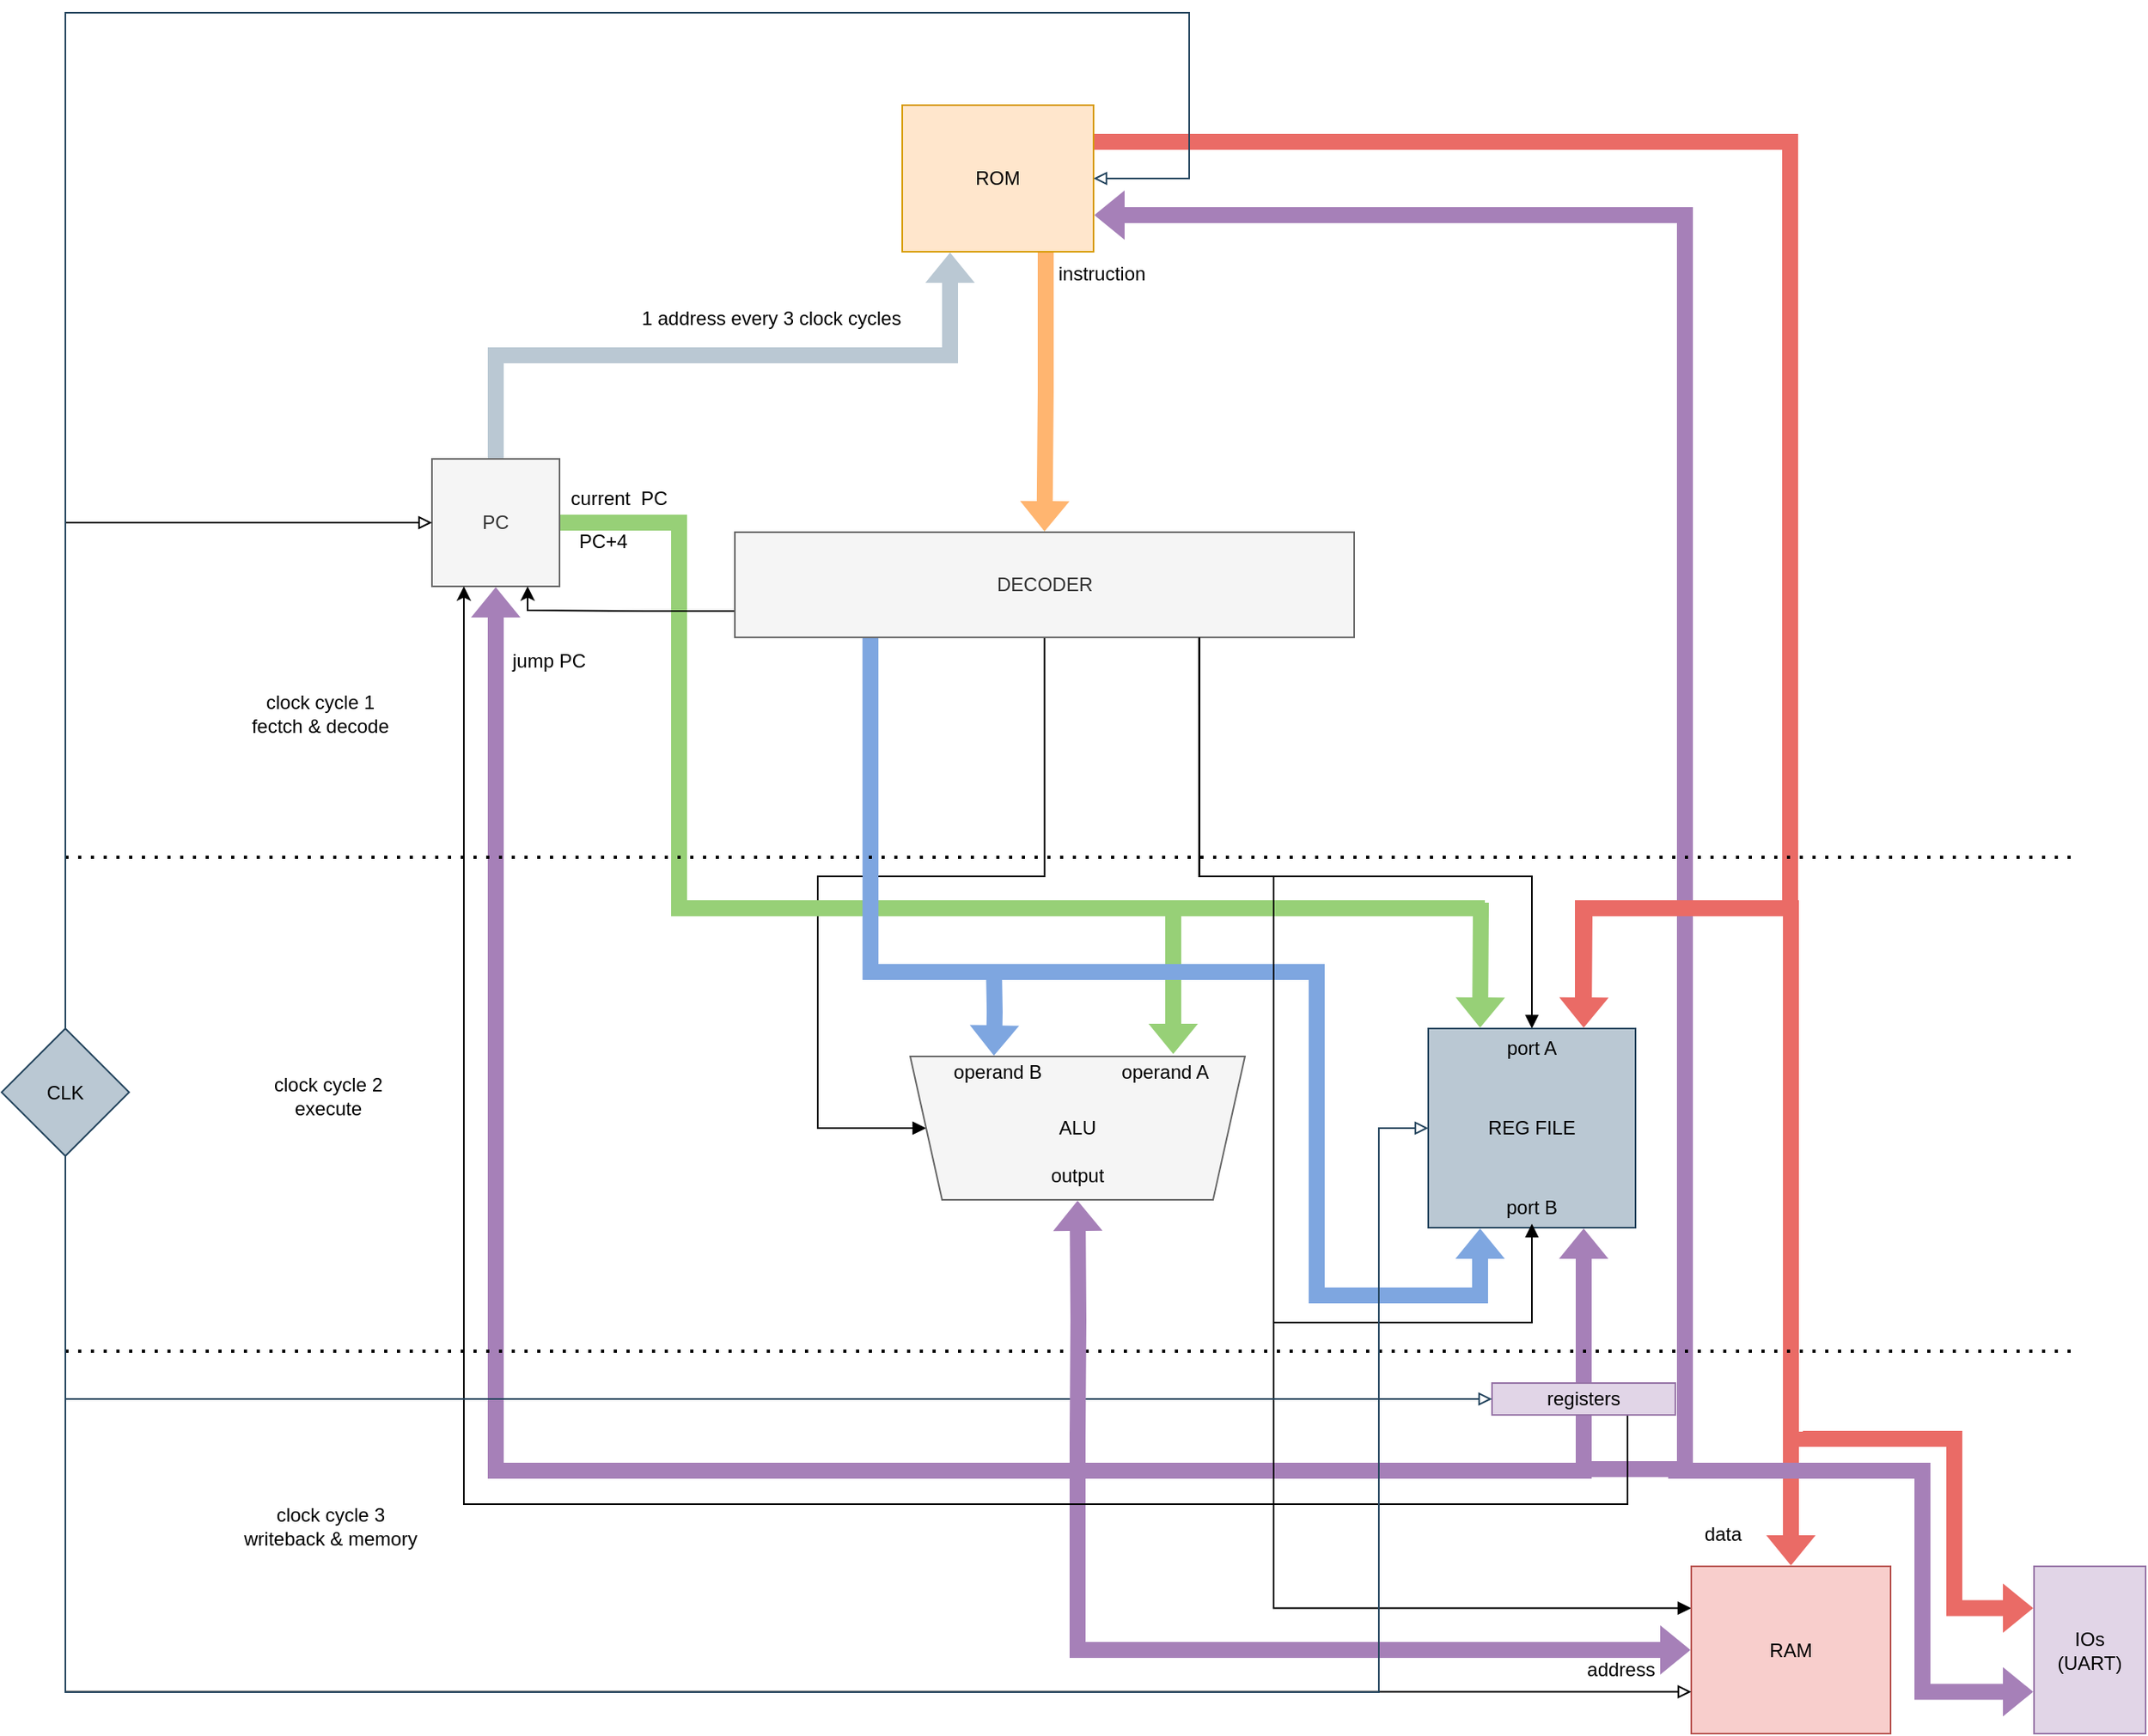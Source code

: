<mxfile version="13.7.3" type="device"><diagram id="Hzc7GSp7SGWjnpBoFbDQ" name="Page-1"><mxGraphModel dx="2255" dy="1633" grid="1" gridSize="1" guides="1" tooltips="1" connect="1" arrows="1" fold="1" page="1" pageScale="1" pageWidth="1169" pageHeight="827" math="0" shadow="0"><root><mxCell id="0"/><mxCell id="1" parent="0"/><mxCell id="ideY_LGZwzauQwrwNLrc-25" style="edgeStyle=orthogonalEdgeStyle;rounded=0;orthogonalLoop=1;jettySize=auto;html=1;entryX=1;entryY=0.5;entryDx=0;entryDy=0;exitX=0.5;exitY=1;exitDx=0;exitDy=0;endArrow=block;endFill=1;" parent="1" source="ideY_LGZwzauQwrwNLrc-9" target="ideY_LGZwzauQwrwNLrc-1" edge="1"><mxGeometry relative="1" as="geometry"><mxPoint x="445" y="-90" as="sourcePoint"/><Array as="points"><mxPoint x="554" y="92"/><mxPoint x="412" y="92"/><mxPoint x="412" y="250"/></Array></mxGeometry></mxCell><mxCell id="ideY_LGZwzauQwrwNLrc-33" style="edgeStyle=orthogonalEdgeStyle;shape=flexArrow;rounded=0;orthogonalLoop=1;jettySize=auto;html=1;strokeColor=none;fillColor=#A680B8;entryX=0.75;entryY=1;entryDx=0;entryDy=0;" parent="1" target="ideY_LGZwzauQwrwNLrc-13" edge="1"><mxGeometry relative="1" as="geometry"><mxPoint x="575" y="495.0" as="targetPoint"/><Array as="points"><mxPoint x="575" y="465"/><mxPoint x="893" y="465"/></Array><mxPoint x="575" y="460" as="sourcePoint"/></mxGeometry></mxCell><mxCell id="ideY_LGZwzauQwrwNLrc-64" style="edgeStyle=orthogonalEdgeStyle;rounded=0;orthogonalLoop=1;jettySize=auto;html=1;exitX=0.75;exitY=1;exitDx=0;exitDy=0;entryX=0;entryY=0.25;entryDx=0;entryDy=0;endArrow=block;endFill=1;fillColor=#EA6B66;gradientColor=none;" parent="1" source="ideY_LGZwzauQwrwNLrc-9" target="ideY_LGZwzauQwrwNLrc-7" edge="1"><mxGeometry relative="1" as="geometry"><Array as="points"><mxPoint x="651" y="92"/><mxPoint x="698" y="92"/><mxPoint x="698" y="551"/></Array></mxGeometry></mxCell><mxCell id="ideY_LGZwzauQwrwNLrc-68" style="edgeStyle=orthogonalEdgeStyle;shape=flexArrow;rounded=0;orthogonalLoop=1;jettySize=auto;html=1;exitX=0.75;exitY=1;exitDx=0;exitDy=0;endArrow=block;endFill=1;gradientColor=none;entryX=0.75;entryY=1;entryDx=0;entryDy=0;strokeColor=none;fillColor=#7EA6E0;" parent="1" target="ideY_LGZwzauQwrwNLrc-1" edge="1"><mxGeometry relative="1" as="geometry"><mxPoint x="522.484" y="148" as="sourcePoint"/></mxGeometry></mxCell><mxCell id="ideY_LGZwzauQwrwNLrc-1" value="" style="shape=trapezoid;perimeter=trapezoidPerimeter;whiteSpace=wrap;html=1;fixedSize=1;rotation=-180;fillColor=#f5f5f5;strokeColor=#666666;fontColor=#333333;" parent="1" vertex="1"><mxGeometry x="470" y="205" width="210" height="90" as="geometry"/></mxCell><mxCell id="ideY_LGZwzauQwrwNLrc-5" value="ALU" style="text;html=1;strokeColor=none;fillColor=none;align=center;verticalAlign=middle;whiteSpace=wrap;rounded=0;" parent="1" vertex="1"><mxGeometry x="555" y="240" width="40" height="20" as="geometry"/></mxCell><mxCell id="ideY_LGZwzauQwrwNLrc-10" style="edgeStyle=orthogonalEdgeStyle;rounded=0;orthogonalLoop=1;jettySize=auto;html=1;entryX=0.5;entryY=0;entryDx=0;entryDy=0;shape=flexArrow;exitX=0.75;exitY=1;exitDx=0;exitDy=0;strokeColor=none;fillColor=#FFB570;" parent="1" source="ideY_LGZwzauQwrwNLrc-6" target="ideY_LGZwzauQwrwNLrc-9" edge="1"><mxGeometry relative="1" as="geometry"/></mxCell><mxCell id="BaJNVtCABmdhqqI0Vgnw-1" style="edgeStyle=orthogonalEdgeStyle;rounded=0;orthogonalLoop=1;jettySize=auto;html=1;shape=flexArrow;strokeColor=none;fillColor=#A680B8;entryX=1;entryY=0.75;entryDx=0;entryDy=0;" parent="1" target="ideY_LGZwzauQwrwNLrc-6" edge="1"><mxGeometry relative="1" as="geometry"><mxPoint x="652" y="-346" as="targetPoint"/><mxPoint x="890" y="464" as="sourcePoint"/><Array as="points"><mxPoint x="892" y="464"/><mxPoint x="956" y="464"/><mxPoint x="956" y="-323"/></Array></mxGeometry></mxCell><mxCell id="BaJNVtCABmdhqqI0Vgnw-3" style="edgeStyle=orthogonalEdgeStyle;shape=flexArrow;rounded=0;orthogonalLoop=1;jettySize=auto;html=1;strokeColor=none;fillColor=#EA6B66;entryX=1;entryY=0.25;entryDx=0;entryDy=0;endArrow=none;endFill=0;" parent="1" target="ideY_LGZwzauQwrwNLrc-6" edge="1"><mxGeometry relative="1" as="geometry"><mxPoint x="1024" y="112" as="sourcePoint"/><Array as="points"><mxPoint x="1022" y="112"/><mxPoint x="1022" y="-369"/></Array></mxGeometry></mxCell><mxCell id="ideY_LGZwzauQwrwNLrc-6" value="ROM" style="rounded=0;whiteSpace=wrap;html=1;fillColor=#ffe6cc;strokeColor=#d79b00;" parent="1" vertex="1"><mxGeometry x="465" y="-392" width="120" height="92" as="geometry"/></mxCell><mxCell id="ideY_LGZwzauQwrwNLrc-53" style="edgeStyle=orthogonalEdgeStyle;shape=flexArrow;rounded=0;orthogonalLoop=1;jettySize=auto;html=1;endArrow=block;endFill=0;fillColor=#EA6B66;strokeColor=none;entryX=0.5;entryY=0;entryDx=0;entryDy=0;" parent="1" target="ideY_LGZwzauQwrwNLrc-7" edge="1"><mxGeometry relative="1" as="geometry"><mxPoint x="890" y="176" as="sourcePoint"/><Array as="points"><mxPoint x="892" y="176"/><mxPoint x="892" y="112"/><mxPoint x="1023" y="112"/></Array></mxGeometry></mxCell><mxCell id="7TLZeEv-JJ3ADEm9PAHz-1" style="edgeStyle=orthogonalEdgeStyle;rounded=0;orthogonalLoop=1;jettySize=auto;html=1;exitX=0;exitY=0.5;exitDx=0;exitDy=0;entryX=0;entryY=0.5;entryDx=0;entryDy=0;shape=flexArrow;strokeColor=none;fillColor=#A680B8;" parent="1" target="ideY_LGZwzauQwrwNLrc-7" edge="1"><mxGeometry relative="1" as="geometry"><mxPoint x="575" y="440" as="sourcePoint"/><Array as="points"><mxPoint x="575" y="578"/></Array></mxGeometry></mxCell><mxCell id="ideY_LGZwzauQwrwNLrc-7" value="RAM" style="rounded=0;whiteSpace=wrap;html=1;fillColor=#f8cecc;strokeColor=#b85450;" parent="1" vertex="1"><mxGeometry x="960" y="525" width="125" height="105" as="geometry"/></mxCell><mxCell id="ideY_LGZwzauQwrwNLrc-43" style="edgeStyle=orthogonalEdgeStyle;shape=flexArrow;rounded=0;orthogonalLoop=1;jettySize=auto;html=1;gradientColor=none;strokeColor=none;endArrow=none;endFill=0;fillColor=#97D077;" parent="1" target="ideY_LGZwzauQwrwNLrc-8" edge="1"><mxGeometry relative="1" as="geometry"><mxPoint x="640" y="112" as="sourcePoint"/><Array as="points"><mxPoint x="325" y="112"/><mxPoint x="325" y="-130"/></Array></mxGeometry></mxCell><mxCell id="ideY_LGZwzauQwrwNLrc-45" style="edgeStyle=orthogonalEdgeStyle;shape=flexArrow;rounded=0;orthogonalLoop=1;jettySize=auto;html=1;endArrow=block;endFill=0;strokeColor=none;fillColor=#A680B8;entryX=0.5;entryY=1;entryDx=0;entryDy=0;" parent="1" target="ideY_LGZwzauQwrwNLrc-8" edge="1"><mxGeometry relative="1" as="geometry"><mxPoint x="210" y="-50" as="targetPoint"/><mxPoint x="585" y="465.0" as="sourcePoint"/><Array as="points"><mxPoint x="210" y="465"/></Array></mxGeometry></mxCell><mxCell id="ideY_LGZwzauQwrwNLrc-62" style="edgeStyle=orthogonalEdgeStyle;rounded=0;orthogonalLoop=1;jettySize=auto;html=1;exitX=0.5;exitY=0;exitDx=0;exitDy=0;entryX=0.25;entryY=1;entryDx=0;entryDy=0;endArrow=block;endFill=0;fillColor=#bac8d3;shape=flexArrow;strokeColor=none;" parent="1" source="ideY_LGZwzauQwrwNLrc-8" target="ideY_LGZwzauQwrwNLrc-6" edge="1"><mxGeometry relative="1" as="geometry"/></mxCell><mxCell id="ideY_LGZwzauQwrwNLrc-8" value="PC" style="whiteSpace=wrap;html=1;aspect=fixed;fillColor=#f5f5f5;strokeColor=#666666;fontColor=#333333;" parent="1" vertex="1"><mxGeometry x="170" y="-170" width="80" height="80" as="geometry"/></mxCell><mxCell id="ideY_LGZwzauQwrwNLrc-26" style="edgeStyle=orthogonalEdgeStyle;rounded=0;orthogonalLoop=1;jettySize=auto;html=1;exitX=0.75;exitY=1;exitDx=0;exitDy=0;entryX=0.5;entryY=0;entryDx=0;entryDy=0;endArrow=block;endFill=1;" parent="1" source="ideY_LGZwzauQwrwNLrc-9" target="ideY_LGZwzauQwrwNLrc-13" edge="1"><mxGeometry relative="1" as="geometry"><Array as="points"><mxPoint x="651" y="92"/><mxPoint x="860" y="92"/></Array></mxGeometry></mxCell><mxCell id="SorP3Lxay33zp9fcCNpU-1" style="edgeStyle=orthogonalEdgeStyle;rounded=0;orthogonalLoop=1;jettySize=auto;html=1;exitX=0;exitY=0.75;exitDx=0;exitDy=0;entryX=0.75;entryY=1;entryDx=0;entryDy=0;" parent="1" source="ideY_LGZwzauQwrwNLrc-9" target="ideY_LGZwzauQwrwNLrc-8" edge="1"><mxGeometry relative="1" as="geometry"><Array as="points"><mxPoint x="305" y="-75"/><mxPoint x="230" y="-75"/></Array></mxGeometry></mxCell><mxCell id="ideY_LGZwzauQwrwNLrc-9" value="DECODER" style="rounded=0;whiteSpace=wrap;html=1;fillColor=#f5f5f5;strokeColor=#666666;fontColor=#333333;" parent="1" vertex="1"><mxGeometry x="360" y="-124" width="388.5" height="66" as="geometry"/></mxCell><mxCell id="ideY_LGZwzauQwrwNLrc-11" value="instruction&amp;nbsp;" style="text;html=1;strokeColor=none;fillColor=none;align=center;verticalAlign=middle;whiteSpace=wrap;rounded=0;" parent="1" vertex="1"><mxGeometry x="572" y="-296" width="40" height="20" as="geometry"/></mxCell><mxCell id="ideY_LGZwzauQwrwNLrc-27" style="edgeStyle=orthogonalEdgeStyle;rounded=0;orthogonalLoop=1;jettySize=auto;html=1;shape=flexArrow;strokeColor=none;fillColor=#97D077;" parent="1" edge="1"><mxGeometry relative="1" as="geometry"><mxPoint x="831" y="112" as="sourcePoint"/><Array as="points"><mxPoint x="831" y="112"/><mxPoint x="635" y="112"/></Array><mxPoint x="635" y="204" as="targetPoint"/></mxGeometry></mxCell><mxCell id="ideY_LGZwzauQwrwNLrc-41" style="edgeStyle=orthogonalEdgeStyle;shape=flexArrow;rounded=0;orthogonalLoop=1;jettySize=auto;html=1;strokeColor=none;entryX=0.25;entryY=1;entryDx=0;entryDy=0;fillColor=#7EA6E0;" parent="1" target="ideY_LGZwzauQwrwNLrc-13" edge="1"><mxGeometry relative="1" as="geometry"><mxPoint x="520" y="150" as="sourcePoint"/><Array as="points"><mxPoint x="520" y="152"/><mxPoint x="725" y="152"/><mxPoint x="725" y="355"/><mxPoint x="828" y="355"/></Array></mxGeometry></mxCell><mxCell id="ideY_LGZwzauQwrwNLrc-54" style="edgeStyle=orthogonalEdgeStyle;shape=flexArrow;rounded=0;orthogonalLoop=1;jettySize=auto;html=1;endArrow=block;endFill=0;fillColor=#EA6B66;gradientColor=none;entryX=0.75;entryY=0;entryDx=0;entryDy=0;strokeColor=none;" parent="1" target="ideY_LGZwzauQwrwNLrc-13" edge="1"><mxGeometry relative="1" as="geometry"><mxPoint x="893" y="116" as="sourcePoint"/><Array as="points"><mxPoint x="893" y="116"/></Array></mxGeometry></mxCell><mxCell id="ideY_LGZwzauQwrwNLrc-74" style="edgeStyle=orthogonalEdgeStyle;rounded=0;orthogonalLoop=1;jettySize=auto;html=1;endArrow=block;endFill=1;fillColor=#97D077;gradientColor=none;entryX=0.25;entryY=0;entryDx=0;entryDy=0;shape=flexArrow;strokeColor=none;" parent="1" target="ideY_LGZwzauQwrwNLrc-13" edge="1"><mxGeometry relative="1" as="geometry"><mxPoint x="828" y="108" as="sourcePoint"/><Array as="points"><mxPoint x="828" y="112"/><mxPoint x="828" y="112"/></Array></mxGeometry></mxCell><mxCell id="ideY_LGZwzauQwrwNLrc-13" value="REG FILE" style="rounded=0;whiteSpace=wrap;html=1;fillColor=#bac8d3;strokeColor=#23445d;" parent="1" vertex="1"><mxGeometry x="795" y="187.5" width="130" height="125" as="geometry"/></mxCell><mxCell id="ideY_LGZwzauQwrwNLrc-16" value="1 address every 3 clock cycles" style="text;html=1;strokeColor=none;fillColor=none;align=center;verticalAlign=middle;whiteSpace=wrap;rounded=0;" parent="1" vertex="1"><mxGeometry x="288" y="-268" width="190" height="20" as="geometry"/></mxCell><mxCell id="ideY_LGZwzauQwrwNLrc-67" style="edgeStyle=orthogonalEdgeStyle;rounded=0;orthogonalLoop=1;jettySize=auto;html=1;endArrow=none;endFill=0;gradientColor=none;shape=flexArrow;strokeColor=none;fillColor=#7EA6E0;" parent="1" edge="1"><mxGeometry relative="1" as="geometry"><mxPoint x="528" y="152" as="sourcePoint"/><Array as="points"><mxPoint x="445" y="152"/></Array><mxPoint x="445.059" y="-58.0" as="targetPoint"/></mxGeometry></mxCell><mxCell id="ideY_LGZwzauQwrwNLrc-23" value="operand B" style="text;html=1;strokeColor=none;fillColor=none;align=center;verticalAlign=middle;whiteSpace=wrap;rounded=0;" parent="1" vertex="1"><mxGeometry x="490" y="205" width="70" height="20" as="geometry"/></mxCell><mxCell id="ideY_LGZwzauQwrwNLrc-24" value="operand A" style="text;html=1;strokeColor=none;fillColor=none;align=center;verticalAlign=middle;whiteSpace=wrap;rounded=0;" parent="1" vertex="1"><mxGeometry x="595" y="205" width="70" height="20" as="geometry"/></mxCell><mxCell id="ideY_LGZwzauQwrwNLrc-28" value="port A" style="text;html=1;strokeColor=none;fillColor=none;align=center;verticalAlign=middle;whiteSpace=wrap;rounded=0;" parent="1" vertex="1"><mxGeometry x="840" y="190" width="40" height="20" as="geometry"/></mxCell><mxCell id="ideY_LGZwzauQwrwNLrc-75" style="edgeStyle=orthogonalEdgeStyle;rounded=0;orthogonalLoop=1;jettySize=auto;html=1;exitX=0.75;exitY=1;exitDx=0;exitDy=0;entryX=0.5;entryY=1;entryDx=0;entryDy=0;endArrow=block;endFill=1;fillColor=#97D077;gradientColor=none;" parent="1" source="ideY_LGZwzauQwrwNLrc-9" target="ideY_LGZwzauQwrwNLrc-29" edge="1"><mxGeometry relative="1" as="geometry"><Array as="points"><mxPoint x="651" y="92"/><mxPoint x="698" y="92"/><mxPoint x="698" y="372"/><mxPoint x="860" y="372"/></Array></mxGeometry></mxCell><mxCell id="ideY_LGZwzauQwrwNLrc-29" value="port B" style="text;html=1;strokeColor=none;fillColor=none;align=center;verticalAlign=middle;whiteSpace=wrap;rounded=0;" parent="1" vertex="1"><mxGeometry x="840" y="290" width="40" height="20" as="geometry"/></mxCell><mxCell id="ideY_LGZwzauQwrwNLrc-30" style="edgeStyle=orthogonalEdgeStyle;shape=flexArrow;rounded=0;orthogonalLoop=1;jettySize=auto;html=1;exitX=0.5;exitY=1;exitDx=0;exitDy=0;fillColor=#FFCE9F;" parent="1" source="ideY_LGZwzauQwrwNLrc-28" target="ideY_LGZwzauQwrwNLrc-28" edge="1"><mxGeometry relative="1" as="geometry"/></mxCell><mxCell id="ideY_LGZwzauQwrwNLrc-34" value="" style="endArrow=none;dashed=1;html=1;dashPattern=1 3;strokeWidth=2;fillColor=#A680B8;" parent="1" edge="1"><mxGeometry width="50" height="50" relative="1" as="geometry"><mxPoint x="-60" y="80" as="sourcePoint"/><mxPoint x="1202" y="80" as="targetPoint"/></mxGeometry></mxCell><mxCell id="ideY_LGZwzauQwrwNLrc-35" value="" style="endArrow=none;dashed=1;html=1;dashPattern=1 3;strokeWidth=2;fillColor=#A680B8;" parent="1" edge="1"><mxGeometry width="50" height="50" relative="1" as="geometry"><mxPoint x="-60" y="390" as="sourcePoint"/><mxPoint x="1202" y="390" as="targetPoint"/></mxGeometry></mxCell><mxCell id="ideY_LGZwzauQwrwNLrc-36" value="clock cycle 1&lt;br&gt;fectch&amp;nbsp;&amp;amp; decode" style="text;html=1;strokeColor=none;fillColor=none;align=center;verticalAlign=middle;whiteSpace=wrap;rounded=0;" parent="1" vertex="1"><mxGeometry x="45" y="-20" width="110" height="20" as="geometry"/></mxCell><mxCell id="ideY_LGZwzauQwrwNLrc-37" value="clock cycle 2&lt;br&gt;execute" style="text;html=1;strokeColor=none;fillColor=none;align=center;verticalAlign=middle;whiteSpace=wrap;rounded=0;" parent="1" vertex="1"><mxGeometry x="50" y="220" width="110" height="20" as="geometry"/></mxCell><mxCell id="ideY_LGZwzauQwrwNLrc-38" value="clock cycle 3&lt;br&gt;writeback &amp;amp; memory" style="text;html=1;strokeColor=none;fillColor=none;align=center;verticalAlign=middle;whiteSpace=wrap;rounded=0;" parent="1" vertex="1"><mxGeometry x="45" y="490" width="123" height="20" as="geometry"/></mxCell><mxCell id="5OLTcQHg482k85CnSObH-1" style="edgeStyle=orthogonalEdgeStyle;rounded=0;orthogonalLoop=1;jettySize=auto;html=1;exitX=0.75;exitY=1;exitDx=0;exitDy=0;entryX=0.25;entryY=1;entryDx=0;entryDy=0;" parent="1" source="ideY_LGZwzauQwrwNLrc-42" target="ideY_LGZwzauQwrwNLrc-8" edge="1"><mxGeometry relative="1" as="geometry"><Array as="points"><mxPoint x="920" y="430"/><mxPoint x="920" y="486"/><mxPoint x="190" y="486"/></Array></mxGeometry></mxCell><mxCell id="ideY_LGZwzauQwrwNLrc-42" value="registers" style="rounded=0;whiteSpace=wrap;html=1;fillColor=#e1d5e7;strokeColor=#9673a6;" parent="1" vertex="1"><mxGeometry x="835" y="410" width="115" height="20" as="geometry"/></mxCell><mxCell id="ideY_LGZwzauQwrwNLrc-44" value="current&amp;nbsp; PC" style="text;html=1;strokeColor=none;fillColor=none;align=center;verticalAlign=middle;whiteSpace=wrap;rounded=0;" parent="1" vertex="1"><mxGeometry x="250" y="-155" width="75" height="20" as="geometry"/></mxCell><mxCell id="ideY_LGZwzauQwrwNLrc-46" value="&lt;br&gt;jump PC" style="text;html=1;strokeColor=none;fillColor=none;align=center;verticalAlign=middle;whiteSpace=wrap;rounded=0;" parent="1" vertex="1"><mxGeometry x="206" y="-61" width="75" height="20" as="geometry"/></mxCell><mxCell id="ideY_LGZwzauQwrwNLrc-51" value="address" style="text;html=1;strokeColor=none;fillColor=none;align=center;verticalAlign=middle;whiteSpace=wrap;rounded=0;" parent="1" vertex="1"><mxGeometry x="896" y="580" width="40" height="20" as="geometry"/></mxCell><mxCell id="ideY_LGZwzauQwrwNLrc-52" value="data" style="text;html=1;strokeColor=none;fillColor=none;align=center;verticalAlign=middle;whiteSpace=wrap;rounded=0;" parent="1" vertex="1"><mxGeometry x="960" y="495" width="40" height="20" as="geometry"/></mxCell><mxCell id="ideY_LGZwzauQwrwNLrc-57" style="edgeStyle=orthogonalEdgeStyle;rounded=0;orthogonalLoop=1;jettySize=auto;html=1;exitX=0.5;exitY=0;exitDx=0;exitDy=0;entryX=0;entryY=0.5;entryDx=0;entryDy=0;endArrow=block;endFill=0;fillColor=#EA6B66;gradientColor=none;" parent="1" source="ideY_LGZwzauQwrwNLrc-56" target="ideY_LGZwzauQwrwNLrc-8" edge="1"><mxGeometry relative="1" as="geometry"/></mxCell><mxCell id="ideY_LGZwzauQwrwNLrc-58" style="edgeStyle=orthogonalEdgeStyle;rounded=0;orthogonalLoop=1;jettySize=auto;html=1;exitX=0.5;exitY=1;exitDx=0;exitDy=0;entryX=0;entryY=0.5;entryDx=0;entryDy=0;endArrow=block;endFill=0;fillColor=#bac8d3;strokeColor=#23445d;" parent="1" source="ideY_LGZwzauQwrwNLrc-56" target="ideY_LGZwzauQwrwNLrc-42" edge="1"><mxGeometry relative="1" as="geometry"/></mxCell><mxCell id="ideY_LGZwzauQwrwNLrc-59" style="edgeStyle=orthogonalEdgeStyle;rounded=0;orthogonalLoop=1;jettySize=auto;html=1;entryX=0;entryY=0.75;entryDx=0;entryDy=0;endArrow=block;endFill=0;fillColor=#EA6B66;gradientColor=none;" parent="1" source="ideY_LGZwzauQwrwNLrc-56" target="ideY_LGZwzauQwrwNLrc-7" edge="1"><mxGeometry relative="1" as="geometry"><Array as="points"><mxPoint x="-60" y="604"/></Array></mxGeometry></mxCell><mxCell id="ideY_LGZwzauQwrwNLrc-60" style="edgeStyle=orthogonalEdgeStyle;rounded=0;orthogonalLoop=1;jettySize=auto;html=1;entryX=0;entryY=0.5;entryDx=0;entryDy=0;endArrow=block;endFill=0;fillColor=#bac8d3;strokeColor=#23445d;" parent="1" source="ideY_LGZwzauQwrwNLrc-56" target="ideY_LGZwzauQwrwNLrc-13" edge="1"><mxGeometry relative="1" as="geometry"><Array as="points"><mxPoint x="-60" y="604"/><mxPoint x="764" y="604"/><mxPoint x="764" y="250"/></Array></mxGeometry></mxCell><mxCell id="ideY_LGZwzauQwrwNLrc-63" style="edgeStyle=orthogonalEdgeStyle;rounded=0;orthogonalLoop=1;jettySize=auto;html=1;exitX=0.5;exitY=0;exitDx=0;exitDy=0;entryX=1;entryY=0.5;entryDx=0;entryDy=0;endArrow=block;endFill=0;fillColor=#bac8d3;strokeColor=#23445d;" parent="1" source="ideY_LGZwzauQwrwNLrc-56" target="ideY_LGZwzauQwrwNLrc-6" edge="1"><mxGeometry relative="1" as="geometry"><Array as="points"><mxPoint x="-60" y="-450"/><mxPoint x="645" y="-450"/><mxPoint x="645" y="-346"/></Array></mxGeometry></mxCell><mxCell id="ideY_LGZwzauQwrwNLrc-56" value="CLK" style="rhombus;whiteSpace=wrap;html=1;fillColor=#bac8d3;strokeColor=#23445d;" parent="1" vertex="1"><mxGeometry x="-100" y="187.5" width="80" height="80" as="geometry"/></mxCell><mxCell id="7TLZeEv-JJ3ADEm9PAHz-3" style="edgeStyle=orthogonalEdgeStyle;shape=flexArrow;rounded=0;orthogonalLoop=1;jettySize=auto;html=1;fillColor=#A680B8;strokeColor=none;entryX=0.5;entryY=0;entryDx=0;entryDy=0;" parent="1" target="ideY_LGZwzauQwrwNLrc-1" edge="1"><mxGeometry relative="1" as="geometry"><mxPoint x="580" y="330" as="targetPoint"/><mxPoint x="575" y="445" as="sourcePoint"/></mxGeometry></mxCell><mxCell id="ideY_LGZwzauQwrwNLrc-70" value="output" style="text;html=1;strokeColor=none;fillColor=none;align=center;verticalAlign=middle;whiteSpace=wrap;rounded=0;" parent="1" vertex="1"><mxGeometry x="555" y="270" width="40" height="20" as="geometry"/></mxCell><mxCell id="ideY_LGZwzauQwrwNLrc-72" value="PC+4" style="text;html=1;strokeColor=none;fillColor=none;align=center;verticalAlign=middle;whiteSpace=wrap;rounded=0;" parent="1" vertex="1"><mxGeometry x="240" y="-128" width="75" height="20" as="geometry"/></mxCell><mxCell id="BaJNVtCABmdhqqI0Vgnw-5" style="edgeStyle=orthogonalEdgeStyle;shape=flexArrow;rounded=0;orthogonalLoop=1;jettySize=auto;html=1;exitX=0;exitY=0.75;exitDx=0;exitDy=0;endArrow=block;endFill=0;strokeColor=none;fillColor=#A680B8;entryX=0;entryY=0.75;entryDx=0;entryDy=0;" parent="1" target="BaJNVtCABmdhqqI0Vgnw-4" edge="1"><mxGeometry relative="1" as="geometry"><mxPoint x="945" y="465" as="sourcePoint"/><Array as="points"><mxPoint x="1105" y="465"/><mxPoint x="1105" y="604"/></Array></mxGeometry></mxCell><mxCell id="BaJNVtCABmdhqqI0Vgnw-6" style="edgeStyle=orthogonalEdgeStyle;shape=flexArrow;rounded=0;orthogonalLoop=1;jettySize=auto;html=1;endArrow=block;endFill=0;entryX=0;entryY=0.25;entryDx=0;entryDy=0;strokeColor=none;fillColor=#EA6B66;" parent="1" target="BaJNVtCABmdhqqI0Vgnw-4" edge="1"><mxGeometry relative="1" as="geometry"><mxPoint x="1025" y="440" as="sourcePoint"/><Array as="points"><mxPoint x="1025" y="445"/><mxPoint x="1125" y="445"/><mxPoint x="1125" y="551"/></Array></mxGeometry></mxCell><mxCell id="BaJNVtCABmdhqqI0Vgnw-4" value="IOs&lt;br&gt;(UART)" style="rounded=0;whiteSpace=wrap;html=1;fillColor=#e1d5e7;strokeColor=#9673a6;" parent="1" vertex="1"><mxGeometry x="1175" y="525" width="70" height="105" as="geometry"/></mxCell></root></mxGraphModel></diagram></mxfile>